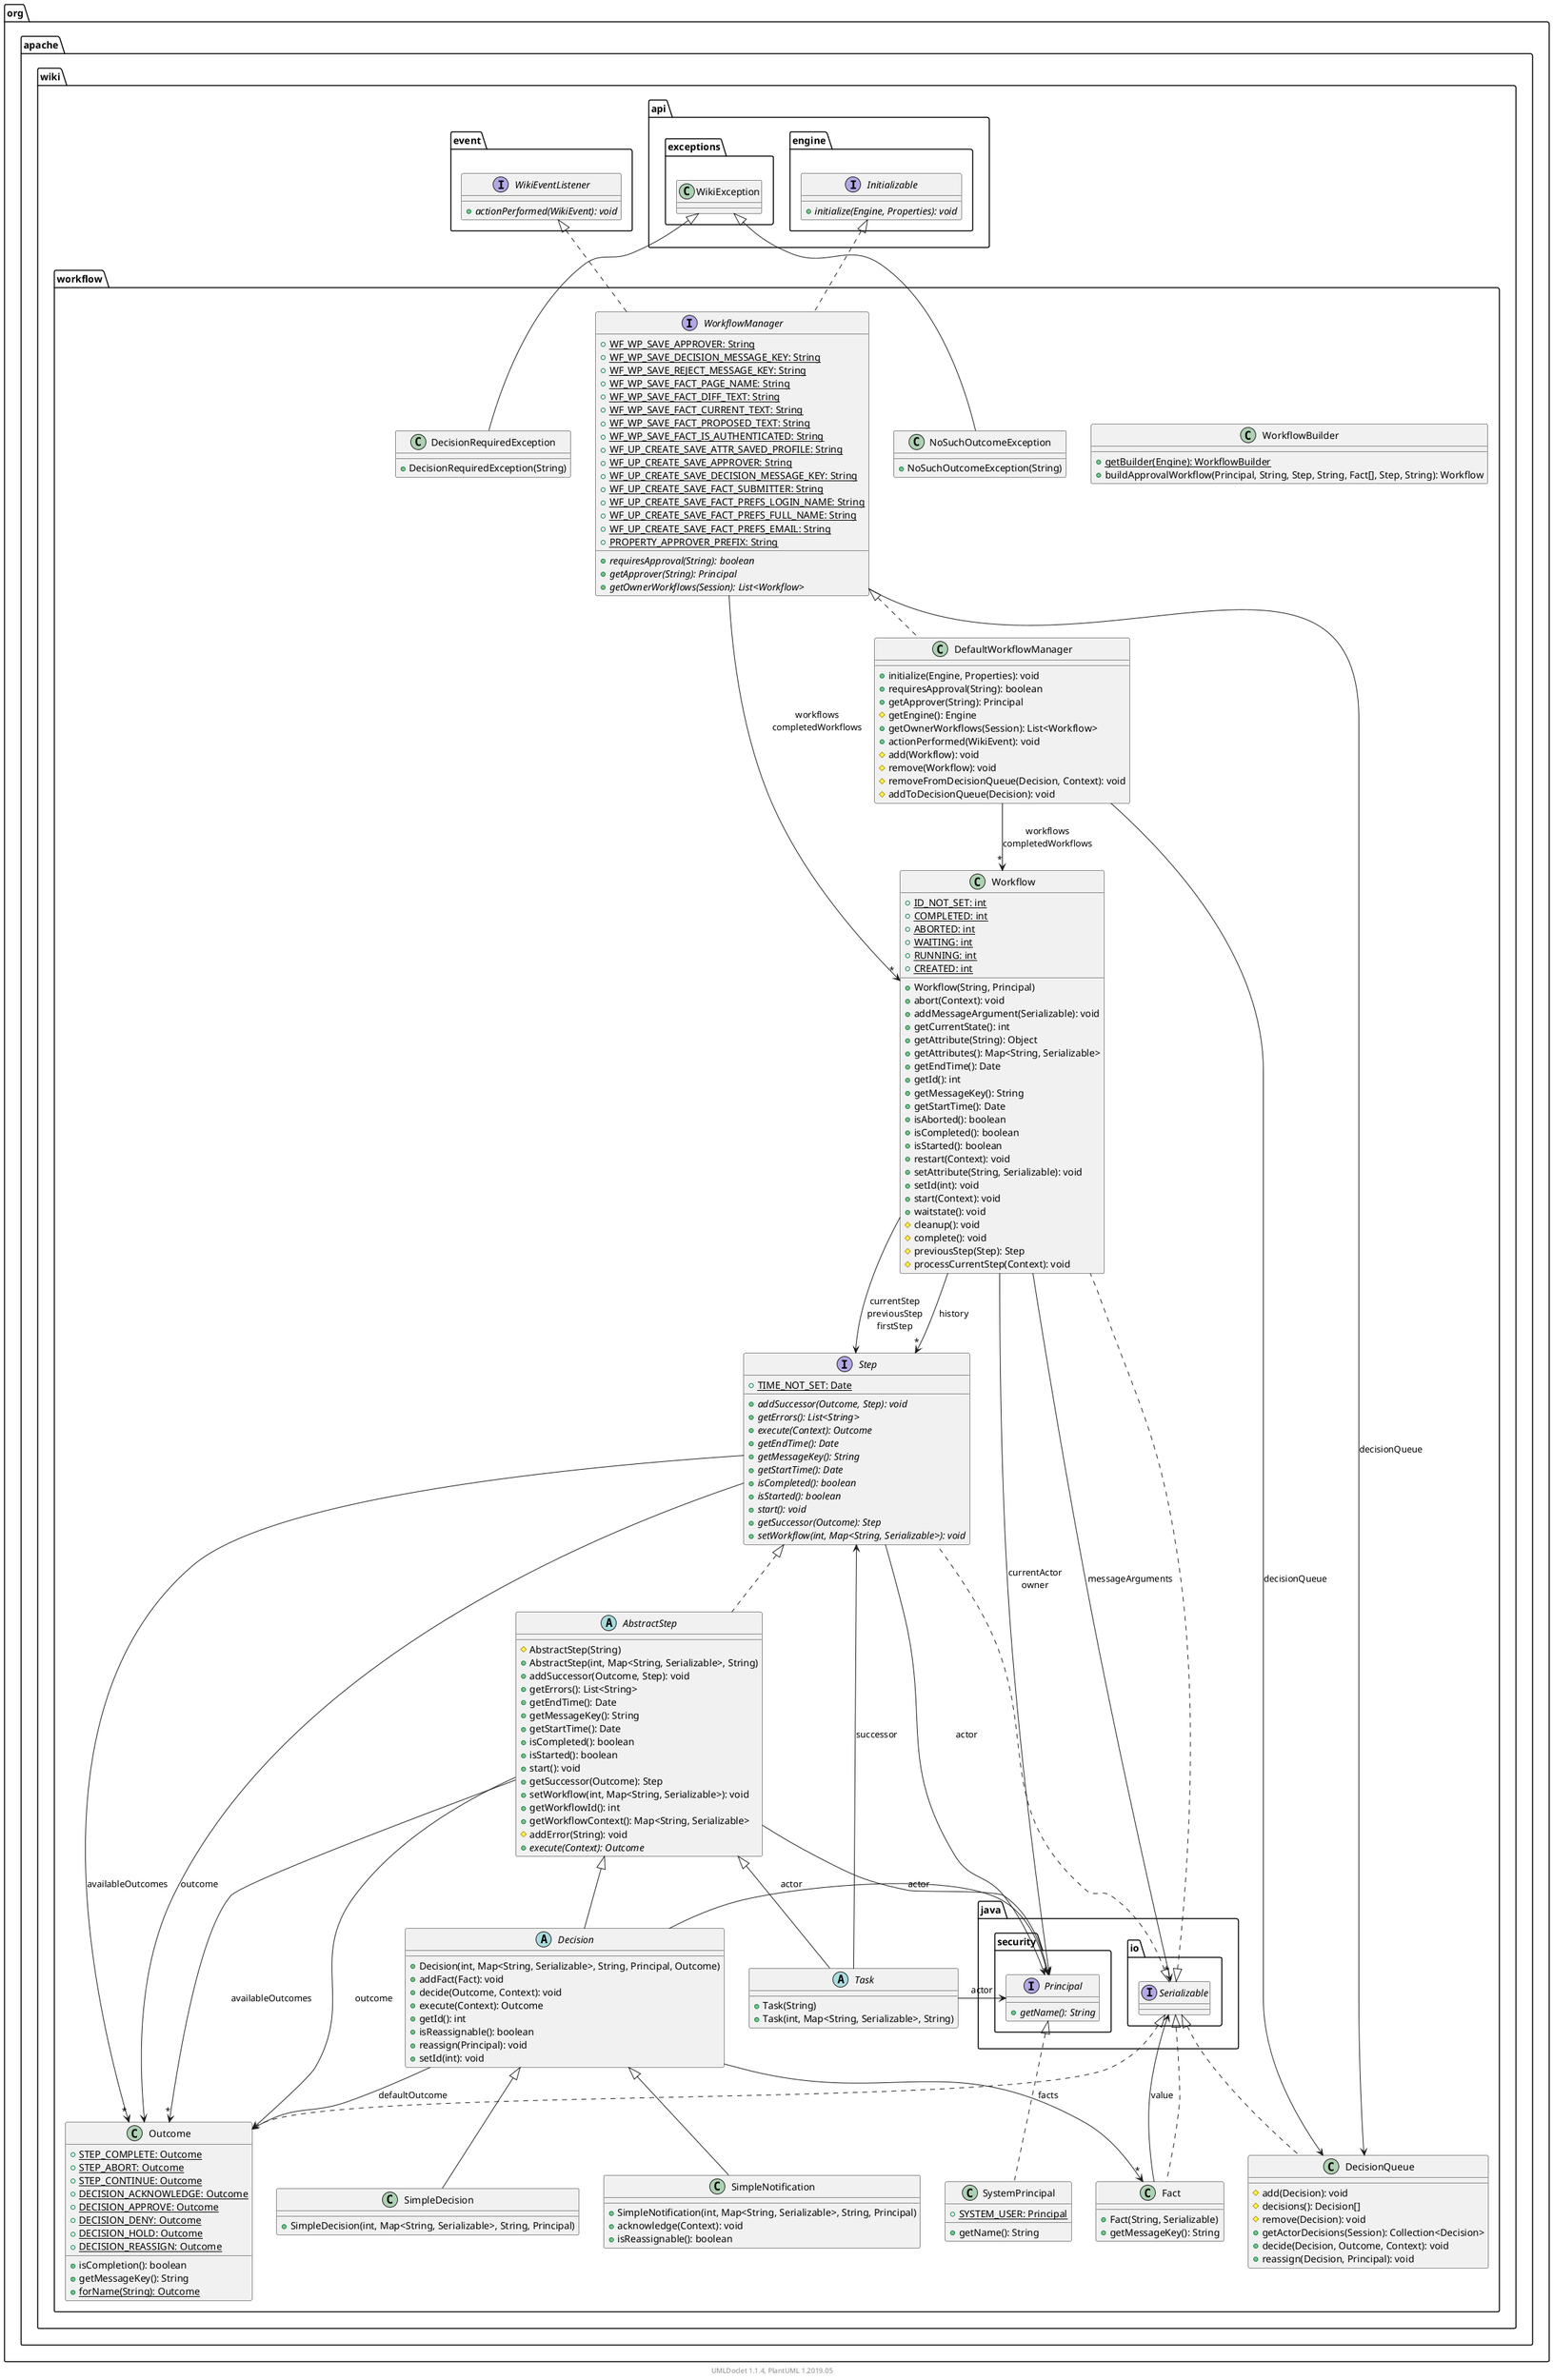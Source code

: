 @startuml

    namespace org.apache.wiki.workflow {

        class Workflow [[Workflow.html]] {
            {static} +ID_NOT_SET: int
            {static} +COMPLETED: int
            {static} +ABORTED: int
            {static} +WAITING: int
            {static} +RUNNING: int
            {static} +CREATED: int
            +Workflow(String, Principal)
            +abort(Context): void
            +addMessageArgument(Serializable): void
            +getCurrentState(): int
            +getAttribute(String): Object
            +getAttributes(): Map<String, Serializable>
            +getEndTime(): Date
            +getId(): int
            +getMessageKey(): String
            +getStartTime(): Date
            +isAborted(): boolean
            +isCompleted(): boolean
            +isStarted(): boolean
            +restart(Context): void
            +setAttribute(String, Serializable): void
            +setId(int): void
            +start(Context): void
            +waitstate(): void
            #cleanup(): void
            #complete(): void
            #previousStep(Step): Step
            #processCurrentStep(Context): void
        }

        class SimpleDecision [[SimpleDecision.html]] {
            +SimpleDecision(int, Map<String, Serializable>, String, Principal)
        }

        class WorkflowBuilder [[WorkflowBuilder.html]] {
            {static} +getBuilder(Engine): WorkflowBuilder
            +buildApprovalWorkflow(Principal, String, Step, String, Fact[], Step, String): Workflow
        }

        class Outcome [[Outcome.html]] {
            {static} +STEP_COMPLETE: Outcome
            {static} +STEP_ABORT: Outcome
            {static} +STEP_CONTINUE: Outcome
            {static} +DECISION_ACKNOWLEDGE: Outcome
            {static} +DECISION_APPROVE: Outcome
            {static} +DECISION_DENY: Outcome
            {static} +DECISION_HOLD: Outcome
            {static} +DECISION_REASSIGN: Outcome
            +isCompletion(): boolean
            +getMessageKey(): String
            {static} +forName(String): Outcome
        }

        class DefaultWorkflowManager [[DefaultWorkflowManager.html]] {
            +initialize(Engine, Properties): void
            +requiresApproval(String): boolean
            +getApprover(String): Principal
            #getEngine(): Engine
            +getOwnerWorkflows(Session): List<Workflow>
            +actionPerformed(WikiEvent): void
            #add(Workflow): void
            #remove(Workflow): void
            #removeFromDecisionQueue(Decision, Context): void
            #addToDecisionQueue(Decision): void
        }

        abstract class Decision [[Decision.html]] {
            +Decision(int, Map<String, Serializable>, String, Principal, Outcome)
            +addFact(Fact): void
            +decide(Outcome, Context): void
            +execute(Context): Outcome
            +getId(): int
            +isReassignable(): boolean
            +reassign(Principal): void
            +setId(int): void
        }

        class Fact [[Fact.html]] {
            +Fact(String, Serializable)
            +getMessageKey(): String
        }

        class SimpleNotification [[SimpleNotification.html]] {
            +SimpleNotification(int, Map<String, Serializable>, String, Principal)
            +acknowledge(Context): void
            +isReassignable(): boolean
        }

        abstract class AbstractStep [[AbstractStep.html]] {
            #AbstractStep(String)
            +AbstractStep(int, Map<String, Serializable>, String)
            +addSuccessor(Outcome, Step): void
            +getErrors(): List<String>
            +getEndTime(): Date
            +getMessageKey(): String
            +getStartTime(): Date
            +isCompleted(): boolean
            +isStarted(): boolean
            +start(): void
            +getSuccessor(Outcome): Step
            +setWorkflow(int, Map<String, Serializable>): void
            +getWorkflowId(): int
            +getWorkflowContext(): Map<String, Serializable>
            #addError(String): void
            {abstract} +execute(Context): Outcome
        }

        class DecisionRequiredException [[DecisionRequiredException.html]] {
            +DecisionRequiredException(String)
        }

        class NoSuchOutcomeException [[NoSuchOutcomeException.html]] {
            +NoSuchOutcomeException(String)
        }

        interface WorkflowManager [[WorkflowManager.html]] {
            {static} +WF_WP_SAVE_APPROVER: String
            {static} +WF_WP_SAVE_DECISION_MESSAGE_KEY: String
            {static} +WF_WP_SAVE_REJECT_MESSAGE_KEY: String
            {static} +WF_WP_SAVE_FACT_PAGE_NAME: String
            {static} +WF_WP_SAVE_FACT_DIFF_TEXT: String
            {static} +WF_WP_SAVE_FACT_CURRENT_TEXT: String
            {static} +WF_WP_SAVE_FACT_PROPOSED_TEXT: String
            {static} +WF_WP_SAVE_FACT_IS_AUTHENTICATED: String
            {static} +WF_UP_CREATE_SAVE_ATTR_SAVED_PROFILE: String
            {static} +WF_UP_CREATE_SAVE_APPROVER: String
            {static} +WF_UP_CREATE_SAVE_DECISION_MESSAGE_KEY: String
            {static} +WF_UP_CREATE_SAVE_FACT_SUBMITTER: String
            {static} +WF_UP_CREATE_SAVE_FACT_PREFS_LOGIN_NAME: String
            {static} +WF_UP_CREATE_SAVE_FACT_PREFS_FULL_NAME: String
            {static} +WF_UP_CREATE_SAVE_FACT_PREFS_EMAIL: String
            {static} +PROPERTY_APPROVER_PREFIX: String
            {abstract} +requiresApproval(String): boolean
            {abstract} +getApprover(String): Principal
            {abstract} +getOwnerWorkflows(Session): List<Workflow>
        }

        interface Step [[Step.html]] {
            {static} +TIME_NOT_SET: Date
            {abstract} +addSuccessor(Outcome, Step): void
            {abstract} +getErrors(): List<String>
            {abstract} +execute(Context): Outcome
            {abstract} +getEndTime(): Date
            {abstract} +getMessageKey(): String
            {abstract} +getStartTime(): Date
            {abstract} +isCompleted(): boolean
            {abstract} +isStarted(): boolean
            {abstract} +start(): void
            {abstract} +getSuccessor(Outcome): Step
            {abstract} +setWorkflow(int, Map<String, Serializable>): void
        }

        class SystemPrincipal [[SystemPrincipal.html]] {
            {static} +SYSTEM_USER: Principal
            +getName(): String
        }

        class DecisionQueue [[DecisionQueue.html]] {
            #add(Decision): void
            #decisions(): Decision[]
            #remove(Decision): void
            +getActorDecisions(Session): Collection<Decision>
            +decide(Decision, Outcome, Context): void
            +reassign(Decision, Principal): void
        }

        abstract class Task [[Task.html]] {
            +Task(String)
            +Task(int, Map<String, Serializable>, String)
        }

        interface java.io.Serializable
        java.io.Serializable <|.. Workflow

        Decision <|-- SimpleDecision

        java.io.Serializable <|.. Outcome

        WorkflowManager <|.. DefaultWorkflowManager

        AbstractStep <|-- Decision

        java.io.Serializable <|.. Fact

        Decision <|-- SimpleNotification

        Step <|.. AbstractStep

        class org.apache.wiki.api.exceptions.WikiException
        org.apache.wiki.api.exceptions.WikiException <|-- DecisionRequiredException

        org.apache.wiki.api.exceptions.WikiException <|-- NoSuchOutcomeException

        interface org.apache.wiki.event.WikiEventListener {
            {abstract} +actionPerformed(WikiEvent): void
        }
        org.apache.wiki.event.WikiEventListener <|.. WorkflowManager

        interface org.apache.wiki.api.engine.Initializable {
            {abstract} +initialize(Engine, Properties): void
        }
        org.apache.wiki.api.engine.Initializable <|.. WorkflowManager

        java.io.Serializable <|.. Step

        interface java.security.Principal {
            {abstract} +getName(): String
        }
        java.security.Principal <|.. SystemPrincipal

        java.io.Serializable <|.. DecisionQueue

        AbstractStep <|-- Task

        Workflow --> java.security.Principal: currentActor\nowner

        Workflow --> Step: currentStep\npreviousStep\nfirstStep

        Workflow --> "*" java.io.Serializable: messageArguments

        Workflow --> "*" Step: history

        DefaultWorkflowManager --> "*" Workflow: workflows\ncompletedWorkflows

        DefaultWorkflowManager --> DecisionQueue: decisionQueue

        Decision --> java.security.Principal: actor

        Decision --> Outcome: defaultOutcome

        Decision --> "*" Fact: facts

        Fact --> java.io.Serializable: value

        AbstractStep --> "*" Outcome: availableOutcomes

        AbstractStep --> Outcome: outcome

        AbstractStep --> java.security.Principal: actor

        WorkflowManager --> "*" Workflow: workflows\ncompletedWorkflows

        WorkflowManager --> DecisionQueue: decisionQueue

        Step --> "*" Outcome: availableOutcomes

        Step --> java.security.Principal: actor

        Step --> Outcome: outcome

        Task --> java.security.Principal: actor

        Task --> Step: successor

    }


    center footer UMLDoclet 1.1.4, PlantUML 1.2019.05
@enduml
